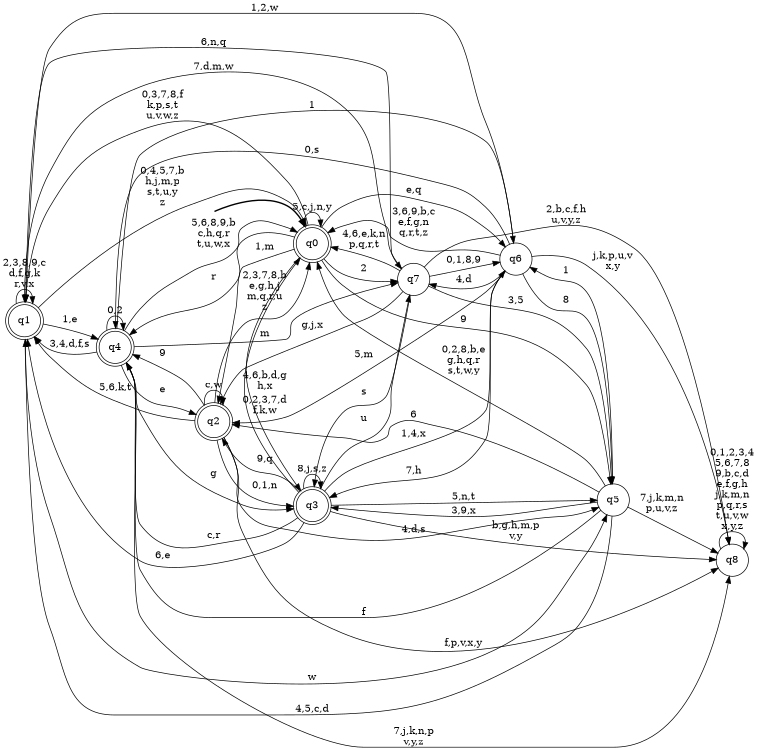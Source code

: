 digraph BlueStar {
__start0 [style = invis, shape = none, label = "", width = 0, height = 0];

rankdir=LR;
size="8,5";

s0 [style="rounded,filled", color="black", fillcolor="white" shape="doublecircle", label="q0"];
s1 [style="rounded,filled", color="black", fillcolor="white" shape="doublecircle", label="q1"];
s2 [style="rounded,filled", color="black", fillcolor="white" shape="doublecircle", label="q2"];
s3 [style="rounded,filled", color="black", fillcolor="white" shape="doublecircle", label="q3"];
s4 [style="rounded,filled", color="black", fillcolor="white" shape="doublecircle", label="q4"];
s5 [style="filled", color="black", fillcolor="white" shape="circle", label="q5"];
s6 [style="filled", color="black", fillcolor="white" shape="circle", label="q6"];
s7 [style="filled", color="black", fillcolor="white" shape="circle", label="q7"];
s8 [style="filled", color="black", fillcolor="white" shape="circle", label="q8"];
subgraph cluster_main { 
	graph [pad=".75", ranksep="0.15", nodesep="0.15"];
	 style=invis; 
	__start0 -> s0 [penwidth=2];
}
s0 -> s0 [label="5,c,j,n,y"];
s0 -> s1 [label="0,3,7,8,f\nk,p,s,t\nu,v,w,z"];
s0 -> s2 [label="1,m"];
s0 -> s3 [label="4,6,b,d,g\nh,x"];
s0 -> s4 [label="r"];
s0 -> s5 [label="9"];
s0 -> s6 [label="e,q"];
s0 -> s7 [label="2"];
s1 -> s0 [label="0,4,5,7,b\nh,j,m,p\ns,t,u,y\nz"];
s1 -> s1 [label="2,3,8,9,c\nd,f,g,k\nr,v,x"];
s1 -> s4 [label="1,e"];
s1 -> s5 [label="w"];
s1 -> s7 [label="6,n,q"];
s2 -> s0 [label="2,3,7,8,b\ne,g,h,j\nm,q,r,u\nz"];
s2 -> s1 [label="5,6,k,t"];
s2 -> s2 [label="c,w"];
s2 -> s3 [label="0,1,n"];
s2 -> s4 [label="9"];
s2 -> s5 [label="4,d,s"];
s2 -> s8 [label="f,p,v,x,y"];
s3 -> s0 [label="0,2,3,7,d\nf,k,w"];
s3 -> s1 [label="6,e"];
s3 -> s2 [label="9,q"];
s3 -> s3 [label="8,j,s,z"];
s3 -> s4 [label="c,r"];
s3 -> s5 [label="5,n,t"];
s3 -> s6 [label="1,4,x"];
s3 -> s7 [label="u"];
s3 -> s8 [label="b,g,h,m,p\nv,y"];
s4 -> s0 [label="5,6,8,9,b\nc,h,q,r\nt,u,w,x"];
s4 -> s1 [label="3,4,d,f,s"];
s4 -> s2 [label="e"];
s4 -> s3 [label="g"];
s4 -> s4 [label="0,2"];
s4 -> s6 [label="1"];
s4 -> s7 [label="m"];
s4 -> s8 [label="7,j,k,n,p\nv,y,z"];
s5 -> s0 [label="0,2,8,b,e\ng,h,q,r\ns,t,w,y"];
s5 -> s1 [label="4,5,c,d"];
s5 -> s2 [label="6"];
s5 -> s3 [label="3,9,x"];
s5 -> s4 [label="f"];
s5 -> s6 [label="1"];
s5 -> s8 [label="7,j,k,m,n\np,u,v,z"];
s6 -> s0 [label="3,6,9,b,c\ne,f,g,n\nq,r,t,z"];
s6 -> s1 [label="1,2,w"];
s6 -> s2 [label="5,m"];
s6 -> s3 [label="7,h"];
s6 -> s4 [label="0,s"];
s6 -> s5 [label="8"];
s6 -> s7 [label="4,d"];
s6 -> s8 [label="j,k,p,u,v\nx,y"];
s7 -> s0 [label="4,6,e,k,n\np,q,r,t"];
s7 -> s1 [label="7,d,m,w"];
s7 -> s2 [label="g,j,x"];
s7 -> s3 [label="s"];
s7 -> s5 [label="3,5"];
s7 -> s6 [label="0,1,8,9"];
s7 -> s8 [label="2,b,c,f,h\nu,v,y,z"];
s8 -> s8 [label="0,1,2,3,4\n5,6,7,8\n9,b,c,d\ne,f,g,h\nj,k,m,n\np,q,r,s\nt,u,v,w\nx,y,z"];

}